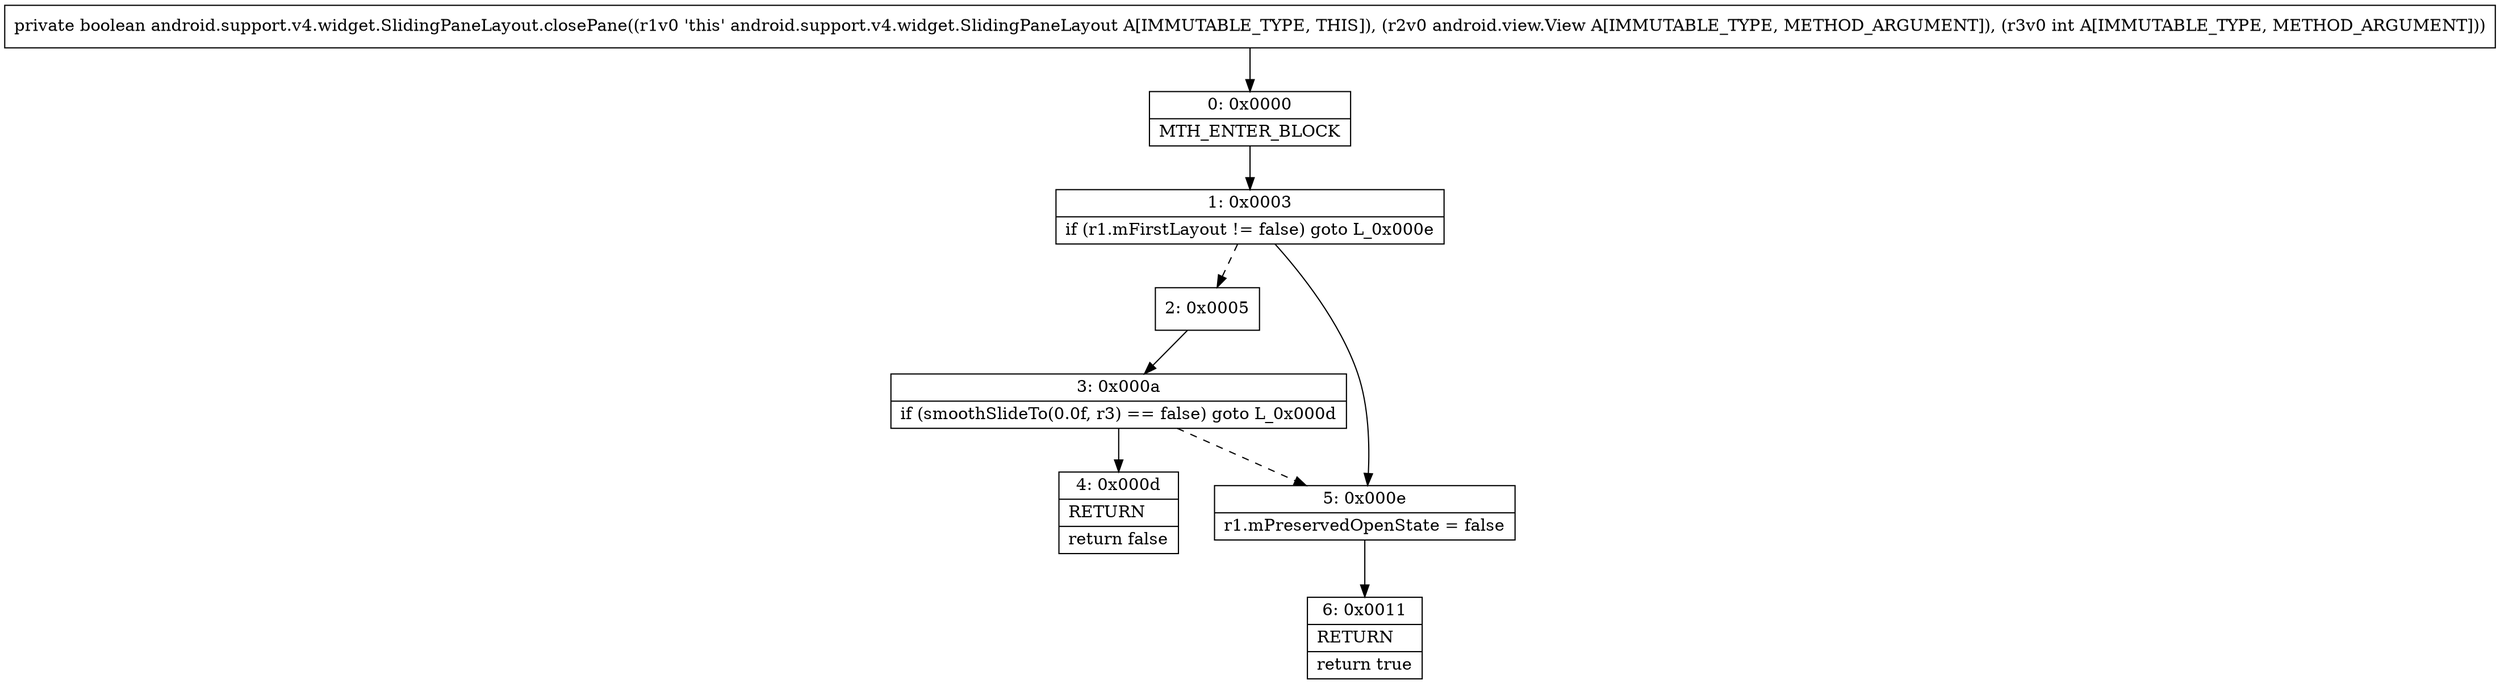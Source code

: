 digraph "CFG forandroid.support.v4.widget.SlidingPaneLayout.closePane(Landroid\/view\/View;I)Z" {
Node_0 [shape=record,label="{0\:\ 0x0000|MTH_ENTER_BLOCK\l}"];
Node_1 [shape=record,label="{1\:\ 0x0003|if (r1.mFirstLayout != false) goto L_0x000e\l}"];
Node_2 [shape=record,label="{2\:\ 0x0005}"];
Node_3 [shape=record,label="{3\:\ 0x000a|if (smoothSlideTo(0.0f, r3) == false) goto L_0x000d\l}"];
Node_4 [shape=record,label="{4\:\ 0x000d|RETURN\l|return false\l}"];
Node_5 [shape=record,label="{5\:\ 0x000e|r1.mPreservedOpenState = false\l}"];
Node_6 [shape=record,label="{6\:\ 0x0011|RETURN\l|return true\l}"];
MethodNode[shape=record,label="{private boolean android.support.v4.widget.SlidingPaneLayout.closePane((r1v0 'this' android.support.v4.widget.SlidingPaneLayout A[IMMUTABLE_TYPE, THIS]), (r2v0 android.view.View A[IMMUTABLE_TYPE, METHOD_ARGUMENT]), (r3v0 int A[IMMUTABLE_TYPE, METHOD_ARGUMENT])) }"];
MethodNode -> Node_0;
Node_0 -> Node_1;
Node_1 -> Node_2[style=dashed];
Node_1 -> Node_5;
Node_2 -> Node_3;
Node_3 -> Node_4;
Node_3 -> Node_5[style=dashed];
Node_5 -> Node_6;
}

